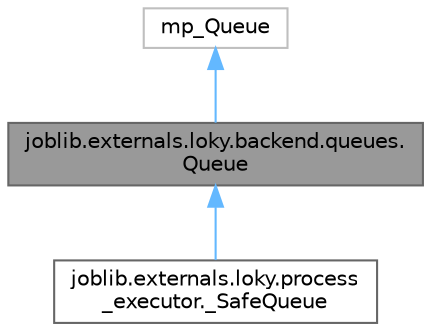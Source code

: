 digraph "joblib.externals.loky.backend.queues.Queue"
{
 // LATEX_PDF_SIZE
  bgcolor="transparent";
  edge [fontname=Helvetica,fontsize=10,labelfontname=Helvetica,labelfontsize=10];
  node [fontname=Helvetica,fontsize=10,shape=box,height=0.2,width=0.4];
  Node1 [id="Node000001",label="joblib.externals.loky.backend.queues.\lQueue",height=0.2,width=0.4,color="gray40", fillcolor="grey60", style="filled", fontcolor="black",tooltip=" "];
  Node2 -> Node1 [id="edge3_Node000001_Node000002",dir="back",color="steelblue1",style="solid",tooltip=" "];
  Node2 [id="Node000002",label="mp_Queue",height=0.2,width=0.4,color="grey75", fillcolor="white", style="filled",URL="$d2/d72/classmp__Queue.html",tooltip=" "];
  Node1 -> Node3 [id="edge4_Node000001_Node000003",dir="back",color="steelblue1",style="solid",tooltip=" "];
  Node3 [id="Node000003",label="joblib.externals.loky.process\l_executor._SafeQueue",height=0.2,width=0.4,color="gray40", fillcolor="white", style="filled",URL="$d4/d73/classjoblib_1_1externals_1_1loky_1_1process__executor_1_1__SafeQueue.html",tooltip=" "];
}
